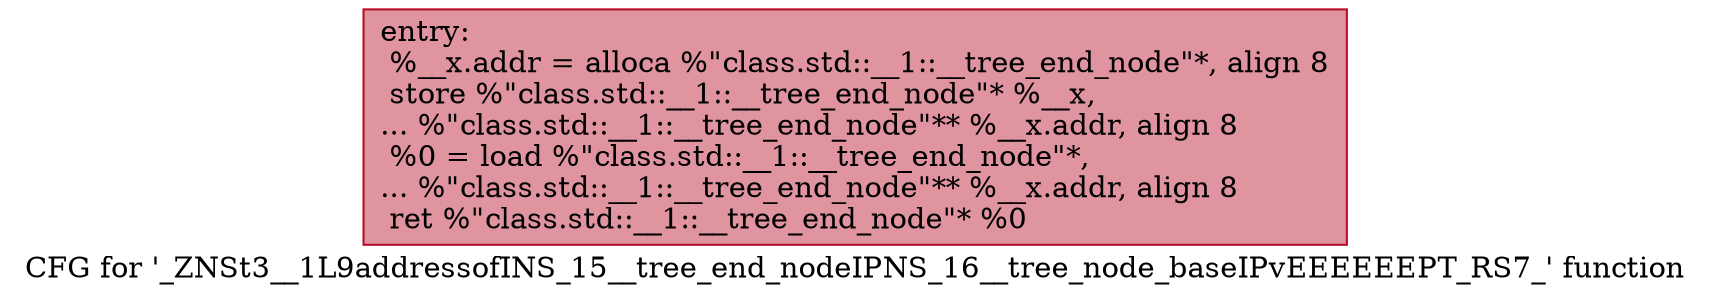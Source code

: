 digraph "CFG for '_ZNSt3__1L9addressofINS_15__tree_end_nodeIPNS_16__tree_node_baseIPvEEEEEEPT_RS7_' function" {
	label="CFG for '_ZNSt3__1L9addressofINS_15__tree_end_nodeIPNS_16__tree_node_baseIPvEEEEEEPT_RS7_' function";

	Node0x600002550ec0 [shape=record,color="#b70d28ff", style=filled, fillcolor="#b70d2870",label="{entry:\l  %__x.addr = alloca %\"class.std::__1::__tree_end_node\"*, align 8\l  store %\"class.std::__1::__tree_end_node\"* %__x,\l... %\"class.std::__1::__tree_end_node\"** %__x.addr, align 8\l  %0 = load %\"class.std::__1::__tree_end_node\"*,\l... %\"class.std::__1::__tree_end_node\"** %__x.addr, align 8\l  ret %\"class.std::__1::__tree_end_node\"* %0\l}"];
}
